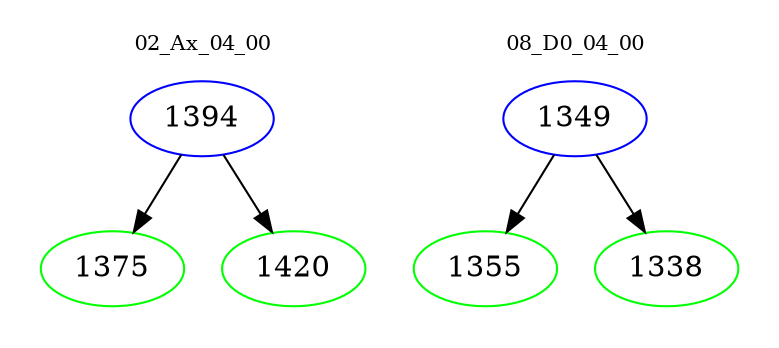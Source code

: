 digraph{
subgraph cluster_0 {
color = white
label = "02_Ax_04_00";
fontsize=10;
T0_1394 [label="1394", color="blue"]
T0_1394 -> T0_1375 [color="black"]
T0_1375 [label="1375", color="green"]
T0_1394 -> T0_1420 [color="black"]
T0_1420 [label="1420", color="green"]
}
subgraph cluster_1 {
color = white
label = "08_D0_04_00";
fontsize=10;
T1_1349 [label="1349", color="blue"]
T1_1349 -> T1_1355 [color="black"]
T1_1355 [label="1355", color="green"]
T1_1349 -> T1_1338 [color="black"]
T1_1338 [label="1338", color="green"]
}
}
